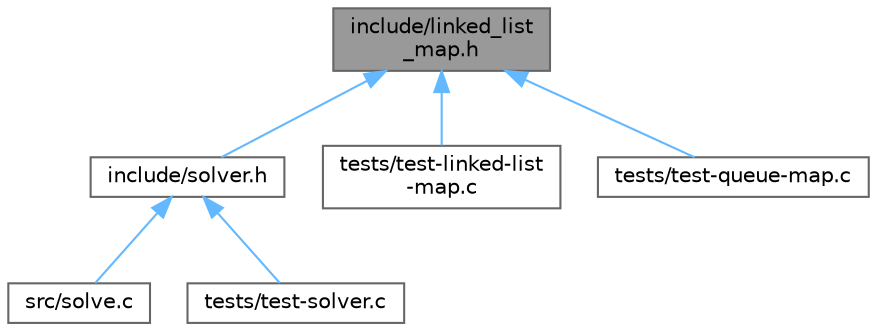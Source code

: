 digraph "include/linked_list_map.h"
{
 // LATEX_PDF_SIZE
  bgcolor="transparent";
  edge [fontname=Helvetica,fontsize=10,labelfontname=Helvetica,labelfontsize=10];
  node [fontname=Helvetica,fontsize=10,shape=box,height=0.2,width=0.4];
  Node1 [id="Node000001",label="include/linked_list\l_map.h",height=0.2,width=0.4,color="gray40", fillcolor="grey60", style="filled", fontcolor="black",tooltip="Linked list containing maps."];
  Node1 -> Node2 [id="edge1_Node000001_Node000002",dir="back",color="steelblue1",style="solid",tooltip=" "];
  Node2 [id="Node000002",label="include/solver.h",height=0.2,width=0.4,color="grey40", fillcolor="white", style="filled",URL="$solver_8h.html",tooltip="Functions to solve a sokoban game."];
  Node2 -> Node3 [id="edge2_Node000002_Node000003",dir="back",color="steelblue1",style="solid",tooltip=" "];
  Node3 [id="Node000003",label="src/solve.c",height=0.2,width=0.4,color="grey40", fillcolor="white", style="filled",URL="$solve_8c.html",tooltip="Solve a Sokoban game given as an argument of the command line. \"list\" and \"gui\" can be added on the c..."];
  Node2 -> Node4 [id="edge3_Node000002_Node000004",dir="back",color="steelblue1",style="solid",tooltip=" "];
  Node4 [id="Node000004",label="tests/test-solver.c",height=0.2,width=0.4,color="grey40", fillcolor="white", style="filled",URL="$test-solver_8c.html",tooltip="Test executable to verify the solver is working."];
  Node1 -> Node5 [id="edge4_Node000001_Node000005",dir="back",color="steelblue1",style="solid",tooltip=" "];
  Node5 [id="Node000005",label="tests/test-linked-list\l-map.c",height=0.2,width=0.4,color="grey40", fillcolor="white", style="filled",URL="$test-linked-list-map_8c.html",tooltip="Test for the linked list functionalities."];
  Node1 -> Node6 [id="edge5_Node000001_Node000006",dir="back",color="steelblue1",style="solid",tooltip=" "];
  Node6 [id="Node000006",label="tests/test-queue-map.c",height=0.2,width=0.4,color="grey40", fillcolor="white", style="filled",URL="$test-queue-map_8c.html",tooltip="Test for the queue functionalities."];
}
